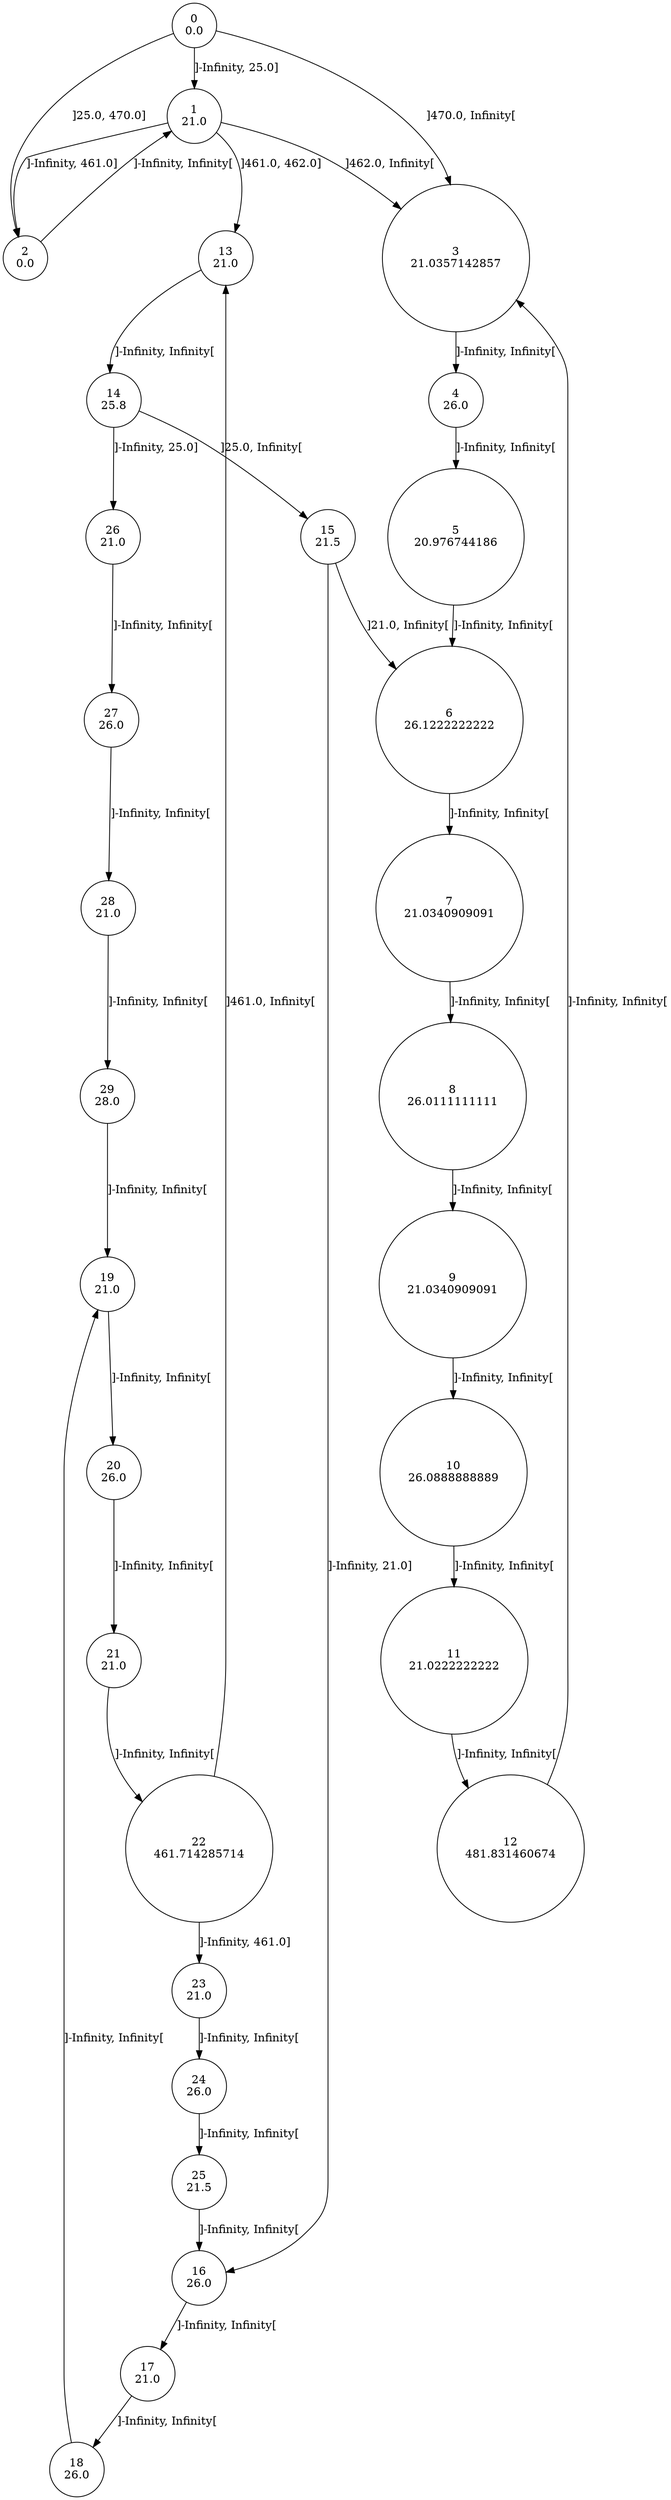 digraph a {
0 [shape=circle, label="0\n0.0"];
	0 -> 1 [label="]-Infinity, 25.0]"];
	0 -> 2 [label="]25.0, 470.0]"];
	0 -> 3 [label="]470.0, Infinity["];
1 [shape=circle, label="1\n21.0"];
	1 -> 2 [label="]-Infinity, 461.0]"];
	1 -> 13 [label="]461.0, 462.0]"];
	1 -> 3 [label="]462.0, Infinity["];
2 [shape=circle, label="2\n0.0"];
	2 -> 1 [label="]-Infinity, Infinity["];
3 [shape=circle, label="3\n21.0357142857"];
	3 -> 4 [label="]-Infinity, Infinity["];
4 [shape=circle, label="4\n26.0"];
	4 -> 5 [label="]-Infinity, Infinity["];
5 [shape=circle, label="5\n20.976744186"];
	5 -> 6 [label="]-Infinity, Infinity["];
6 [shape=circle, label="6\n26.1222222222"];
	6 -> 7 [label="]-Infinity, Infinity["];
7 [shape=circle, label="7\n21.0340909091"];
	7 -> 8 [label="]-Infinity, Infinity["];
8 [shape=circle, label="8\n26.0111111111"];
	8 -> 9 [label="]-Infinity, Infinity["];
9 [shape=circle, label="9\n21.0340909091"];
	9 -> 10 [label="]-Infinity, Infinity["];
10 [shape=circle, label="10\n26.0888888889"];
	10 -> 11 [label="]-Infinity, Infinity["];
11 [shape=circle, label="11\n21.0222222222"];
	11 -> 12 [label="]-Infinity, Infinity["];
12 [shape=circle, label="12\n481.831460674"];
	12 -> 3 [label="]-Infinity, Infinity["];
13 [shape=circle, label="13\n21.0"];
	13 -> 14 [label="]-Infinity, Infinity["];
14 [shape=circle, label="14\n25.8"];
	14 -> 26 [label="]-Infinity, 25.0]"];
	14 -> 15 [label="]25.0, Infinity["];
15 [shape=circle, label="15\n21.5"];
	15 -> 16 [label="]-Infinity, 21.0]"];
	15 -> 6 [label="]21.0, Infinity["];
16 [shape=circle, label="16\n26.0"];
	16 -> 17 [label="]-Infinity, Infinity["];
17 [shape=circle, label="17\n21.0"];
	17 -> 18 [label="]-Infinity, Infinity["];
18 [shape=circle, label="18\n26.0"];
	18 -> 19 [label="]-Infinity, Infinity["];
19 [shape=circle, label="19\n21.0"];
	19 -> 20 [label="]-Infinity, Infinity["];
20 [shape=circle, label="20\n26.0"];
	20 -> 21 [label="]-Infinity, Infinity["];
21 [shape=circle, label="21\n21.0"];
	21 -> 22 [label="]-Infinity, Infinity["];
22 [shape=circle, label="22\n461.714285714"];
	22 -> 23 [label="]-Infinity, 461.0]"];
	22 -> 13 [label="]461.0, Infinity["];
23 [shape=circle, label="23\n21.0"];
	23 -> 24 [label="]-Infinity, Infinity["];
24 [shape=circle, label="24\n26.0"];
	24 -> 25 [label="]-Infinity, Infinity["];
25 [shape=circle, label="25\n21.5"];
	25 -> 16 [label="]-Infinity, Infinity["];
26 [shape=circle, label="26\n21.0"];
	26 -> 27 [label="]-Infinity, Infinity["];
27 [shape=circle, label="27\n26.0"];
	27 -> 28 [label="]-Infinity, Infinity["];
28 [shape=circle, label="28\n21.0"];
	28 -> 29 [label="]-Infinity, Infinity["];
29 [shape=circle, label="29\n28.0"];
	29 -> 19 [label="]-Infinity, Infinity["];
}